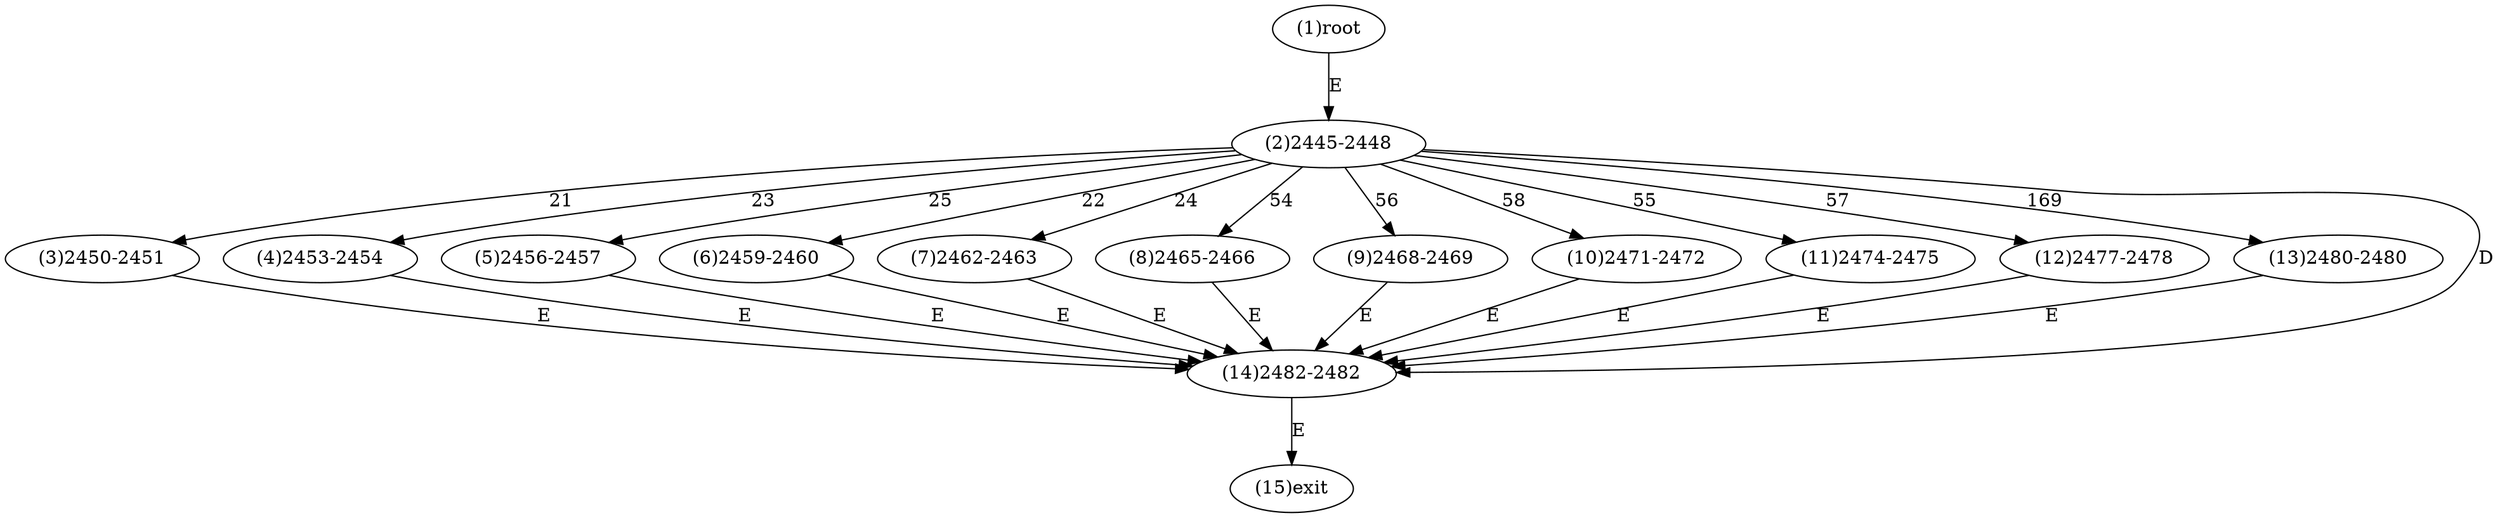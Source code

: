 digraph "" { 
1[ label="(1)root"];
2[ label="(2)2445-2448"];
3[ label="(3)2450-2451"];
4[ label="(4)2453-2454"];
5[ label="(5)2456-2457"];
6[ label="(6)2459-2460"];
7[ label="(7)2462-2463"];
8[ label="(8)2465-2466"];
9[ label="(9)2468-2469"];
10[ label="(10)2471-2472"];
11[ label="(11)2474-2475"];
12[ label="(12)2477-2478"];
13[ label="(13)2480-2480"];
14[ label="(14)2482-2482"];
15[ label="(15)exit"];
1->2[ label="E"];
2->3[ label="21"];
2->6[ label="22"];
2->4[ label="23"];
2->7[ label="24"];
2->5[ label="25"];
2->8[ label="54"];
2->11[ label="55"];
2->9[ label="56"];
2->12[ label="57"];
2->10[ label="58"];
2->13[ label="169"];
2->14[ label="D"];
3->14[ label="E"];
4->14[ label="E"];
5->14[ label="E"];
6->14[ label="E"];
7->14[ label="E"];
8->14[ label="E"];
9->14[ label="E"];
10->14[ label="E"];
11->14[ label="E"];
12->14[ label="E"];
13->14[ label="E"];
14->15[ label="E"];
}